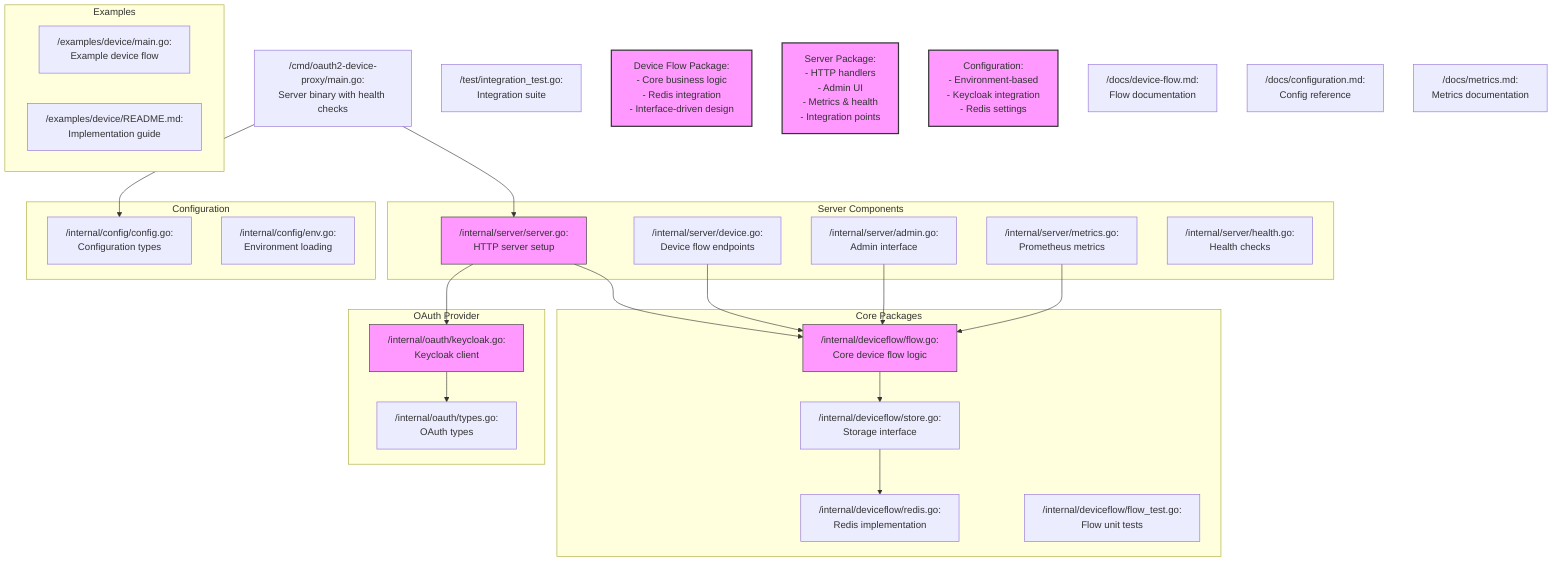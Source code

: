 graph TD
    %% Main Application Entry Point
    main["/cmd/oauth2-device-proxy/main.go:<br>Server binary with health checks"]

    %% Core Device Flow Package
    dev1["/internal/deviceflow/flow.go:<br>Core device flow logic"]
    dev2["/internal/deviceflow/store.go:<br>Storage interface"]
    dev3["/internal/deviceflow/redis.go:<br>Redis implementation"]
    dev4["/internal/deviceflow/flow_test.go:<br>Flow unit tests"]

    %% HTTP Server and Handlers
    srv1["/internal/server/server.go:<br>HTTP server setup"]
    srv2["/internal/server/device.go:<br>Device flow endpoints"]
    srv3["/internal/server/admin.go:<br>Admin interface"]
    srv4["/internal/server/metrics.go:<br>Prometheus metrics"]
    srv5["/internal/server/health.go:<br>Health checks"]

    %% Configuration and Environment
    cfg1["/internal/config/config.go:<br>Configuration types"]
    cfg2["/internal/config/env.go:<br>Environment loading"]

    %% OAuth Integration
    oauth1["/internal/oauth/keycloak.go:<br>Keycloak client"]
    oauth2["/internal/oauth/types.go:<br>OAuth types"]

    %% Example Device Implementations
    ex1["/examples/device/main.go:<br>Example device flow"]
    ex2["/examples/device/README.md:<br>Implementation guide"]

    %% Integration Tests
    test1["/test/integration_test.go:<br>Integration suite"]

    %% Dependencies
    main --> srv1
    main --> cfg1
    
    srv1 --> dev1
    srv1 --> oauth1
    
    dev1 --> dev2
    dev2 --> dev3
    
    srv2 --> dev1
    srv3 --> dev1
    srv4 --> dev1
    
    oauth1 --> oauth2

    %% Notes for Key Components
    note1["Device Flow Package:<br>- Core business logic<br>- Redis integration<br>- Interface-driven design"]
    note2["Server Package:<br>- HTTP handlers<br>- Admin UI<br>- Metrics & health<br>- Integration points"]
    note3["Configuration:<br>- Environment-based<br>- Keycloak integration<br>- Redis settings"]

    %% Documentation Nodes
    doc1["/docs/device-flow.md:<br>Flow documentation"]
    doc2["/docs/configuration.md:<br>Config reference"]
    doc3["/docs/metrics.md:<br>Metrics documentation"]

    style note1 fill:#f9f,stroke:#333,stroke-width:2px
    style note2 fill:#f9f,stroke:#333,stroke-width:2px
    style note3 fill:#f9f,stroke:#333,stroke-width:2px

    %% Package Descriptions
    subgraph Core["Core Packages"]
        dev1
        dev2
        dev3
        dev4
    end

    subgraph Server["Server Components"]
        srv1
        srv2
        srv3
        srv4
        srv5
    end

    subgraph Config["Configuration"]
        cfg1
        cfg2
    end

    subgraph OAuth["OAuth Provider"]
        oauth1
        oauth2
    end

    subgraph Examples["Examples"]
        ex1
        ex2
    end

    %% Key Design Notes
    classDef note fill:#ff9,stroke:#333,stroke-width:1px
    class note1,note2,note3 note

    %% Implementation Details
    classDef impl fill:#f9f,stroke:#333,stroke-width:1px
    class dev1,srv1,oauth1 impl